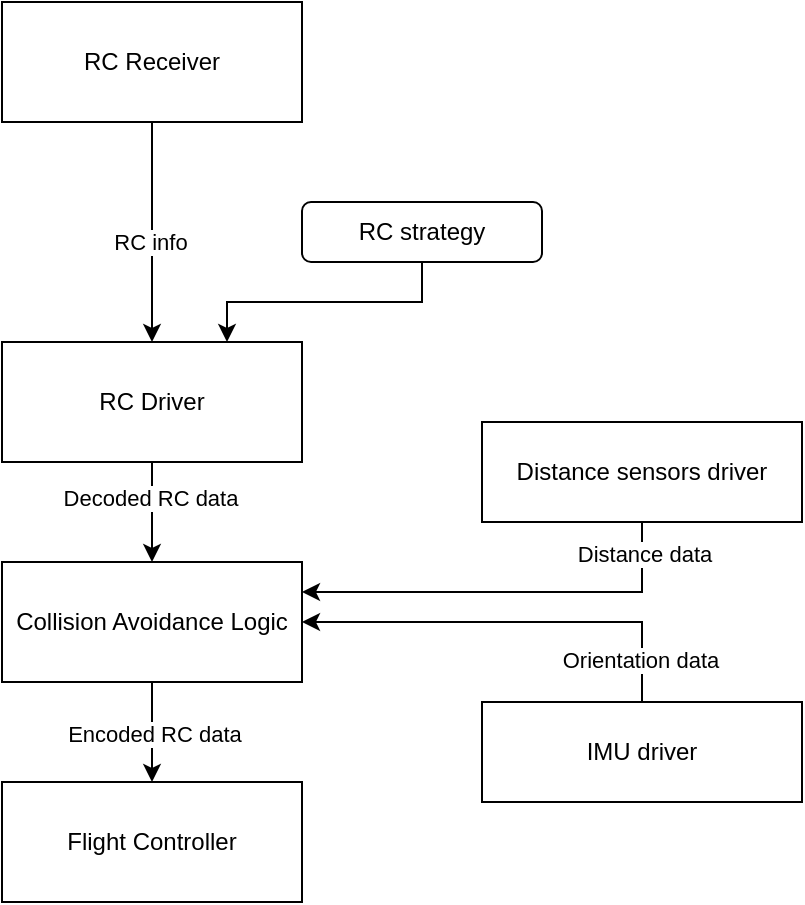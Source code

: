 <mxfile version="27.0.9">
  <diagram name="Página-1" id="Vf6ynIrYwLPlJBTCG3fn">
    <mxGraphModel dx="792" dy="498" grid="1" gridSize="10" guides="1" tooltips="1" connect="1" arrows="1" fold="1" page="1" pageScale="1" pageWidth="827" pageHeight="1169" math="0" shadow="0">
      <root>
        <mxCell id="0" />
        <mxCell id="1" parent="0" />
        <mxCell id="RvPRl2GiPRMPeRU3ZX61-5" style="edgeStyle=orthogonalEdgeStyle;rounded=0;orthogonalLoop=1;jettySize=auto;html=1;entryX=0.5;entryY=0;entryDx=0;entryDy=0;" edge="1" parent="1" source="RvPRl2GiPRMPeRU3ZX61-1" target="RvPRl2GiPRMPeRU3ZX61-3">
          <mxGeometry relative="1" as="geometry" />
        </mxCell>
        <mxCell id="RvPRl2GiPRMPeRU3ZX61-6" value="RC info" style="edgeLabel;html=1;align=center;verticalAlign=middle;resizable=0;points=[];" vertex="1" connectable="0" parent="RvPRl2GiPRMPeRU3ZX61-5">
          <mxGeometry x="0.093" y="-1" relative="1" as="geometry">
            <mxPoint as="offset" />
          </mxGeometry>
        </mxCell>
        <mxCell id="RvPRl2GiPRMPeRU3ZX61-1" value="RC Receiver" style="rounded=0;whiteSpace=wrap;html=1;" vertex="1" parent="1">
          <mxGeometry x="320" y="40" width="150" height="60" as="geometry" />
        </mxCell>
        <mxCell id="RvPRl2GiPRMPeRU3ZX61-13" style="edgeStyle=orthogonalEdgeStyle;rounded=0;orthogonalLoop=1;jettySize=auto;html=1;entryX=0.5;entryY=0;entryDx=0;entryDy=0;" edge="1" parent="1" source="RvPRl2GiPRMPeRU3ZX61-3" target="RvPRl2GiPRMPeRU3ZX61-11">
          <mxGeometry relative="1" as="geometry" />
        </mxCell>
        <mxCell id="RvPRl2GiPRMPeRU3ZX61-15" value="Decoded RC data" style="edgeLabel;html=1;align=center;verticalAlign=middle;resizable=0;points=[];" vertex="1" connectable="0" parent="RvPRl2GiPRMPeRU3ZX61-13">
          <mxGeometry x="-0.276" y="-1" relative="1" as="geometry">
            <mxPoint as="offset" />
          </mxGeometry>
        </mxCell>
        <mxCell id="RvPRl2GiPRMPeRU3ZX61-3" value="RC Driver" style="rounded=0;whiteSpace=wrap;html=1;" vertex="1" parent="1">
          <mxGeometry x="320" y="210" width="150" height="60" as="geometry" />
        </mxCell>
        <mxCell id="RvPRl2GiPRMPeRU3ZX61-8" style="edgeStyle=orthogonalEdgeStyle;rounded=0;orthogonalLoop=1;jettySize=auto;html=1;entryX=0.75;entryY=0;entryDx=0;entryDy=0;" edge="1" parent="1" source="RvPRl2GiPRMPeRU3ZX61-7" target="RvPRl2GiPRMPeRU3ZX61-3">
          <mxGeometry relative="1" as="geometry">
            <mxPoint x="450" y="160" as="targetPoint" />
          </mxGeometry>
        </mxCell>
        <mxCell id="RvPRl2GiPRMPeRU3ZX61-7" value="RC strategy" style="rounded=1;whiteSpace=wrap;html=1;" vertex="1" parent="1">
          <mxGeometry x="470" y="140" width="120" height="30" as="geometry" />
        </mxCell>
        <mxCell id="RvPRl2GiPRMPeRU3ZX61-14" style="edgeStyle=orthogonalEdgeStyle;rounded=0;orthogonalLoop=1;jettySize=auto;html=1;entryX=0.5;entryY=0;entryDx=0;entryDy=0;" edge="1" parent="1" source="RvPRl2GiPRMPeRU3ZX61-11" target="RvPRl2GiPRMPeRU3ZX61-12">
          <mxGeometry relative="1" as="geometry" />
        </mxCell>
        <mxCell id="RvPRl2GiPRMPeRU3ZX61-16" value="Encoded RC data" style="edgeLabel;html=1;align=center;verticalAlign=middle;resizable=0;points=[];" vertex="1" connectable="0" parent="RvPRl2GiPRMPeRU3ZX61-14">
          <mxGeometry x="0.013" y="1" relative="1" as="geometry">
            <mxPoint as="offset" />
          </mxGeometry>
        </mxCell>
        <mxCell id="RvPRl2GiPRMPeRU3ZX61-11" value="Collision Avoidance Logic" style="rounded=0;whiteSpace=wrap;html=1;" vertex="1" parent="1">
          <mxGeometry x="320" y="320" width="150" height="60" as="geometry" />
        </mxCell>
        <mxCell id="RvPRl2GiPRMPeRU3ZX61-12" value="Flight Controller" style="rounded=0;whiteSpace=wrap;html=1;" vertex="1" parent="1">
          <mxGeometry x="320" y="430" width="150" height="60" as="geometry" />
        </mxCell>
        <mxCell id="RvPRl2GiPRMPeRU3ZX61-19" style="edgeStyle=orthogonalEdgeStyle;rounded=0;orthogonalLoop=1;jettySize=auto;html=1;entryX=1;entryY=0.25;entryDx=0;entryDy=0;" edge="1" parent="1" source="RvPRl2GiPRMPeRU3ZX61-17" target="RvPRl2GiPRMPeRU3ZX61-11">
          <mxGeometry relative="1" as="geometry">
            <mxPoint x="640" y="350" as="targetPoint" />
            <Array as="points">
              <mxPoint x="640" y="335" />
            </Array>
          </mxGeometry>
        </mxCell>
        <mxCell id="RvPRl2GiPRMPeRU3ZX61-22" value="Distance data" style="edgeLabel;html=1;align=center;verticalAlign=middle;resizable=0;points=[];" vertex="1" connectable="0" parent="RvPRl2GiPRMPeRU3ZX61-19">
          <mxGeometry x="-0.85" y="1" relative="1" as="geometry">
            <mxPoint as="offset" />
          </mxGeometry>
        </mxCell>
        <mxCell id="RvPRl2GiPRMPeRU3ZX61-17" value="Distance sensors driver" style="rounded=0;whiteSpace=wrap;html=1;" vertex="1" parent="1">
          <mxGeometry x="560" y="250" width="160" height="50" as="geometry" />
        </mxCell>
        <mxCell id="RvPRl2GiPRMPeRU3ZX61-20" style="edgeStyle=orthogonalEdgeStyle;rounded=0;orthogonalLoop=1;jettySize=auto;html=1;entryX=1;entryY=0.5;entryDx=0;entryDy=0;" edge="1" parent="1" source="RvPRl2GiPRMPeRU3ZX61-18" target="RvPRl2GiPRMPeRU3ZX61-11">
          <mxGeometry relative="1" as="geometry">
            <Array as="points">
              <mxPoint x="640" y="350" />
            </Array>
          </mxGeometry>
        </mxCell>
        <mxCell id="RvPRl2GiPRMPeRU3ZX61-21" value="Orientation data" style="edgeLabel;html=1;align=center;verticalAlign=middle;resizable=0;points=[];" vertex="1" connectable="0" parent="RvPRl2GiPRMPeRU3ZX61-20">
          <mxGeometry x="-0.797" y="1" relative="1" as="geometry">
            <mxPoint as="offset" />
          </mxGeometry>
        </mxCell>
        <mxCell id="RvPRl2GiPRMPeRU3ZX61-18" value="IMU driver" style="rounded=0;whiteSpace=wrap;html=1;" vertex="1" parent="1">
          <mxGeometry x="560" y="390" width="160" height="50" as="geometry" />
        </mxCell>
      </root>
    </mxGraphModel>
  </diagram>
</mxfile>
